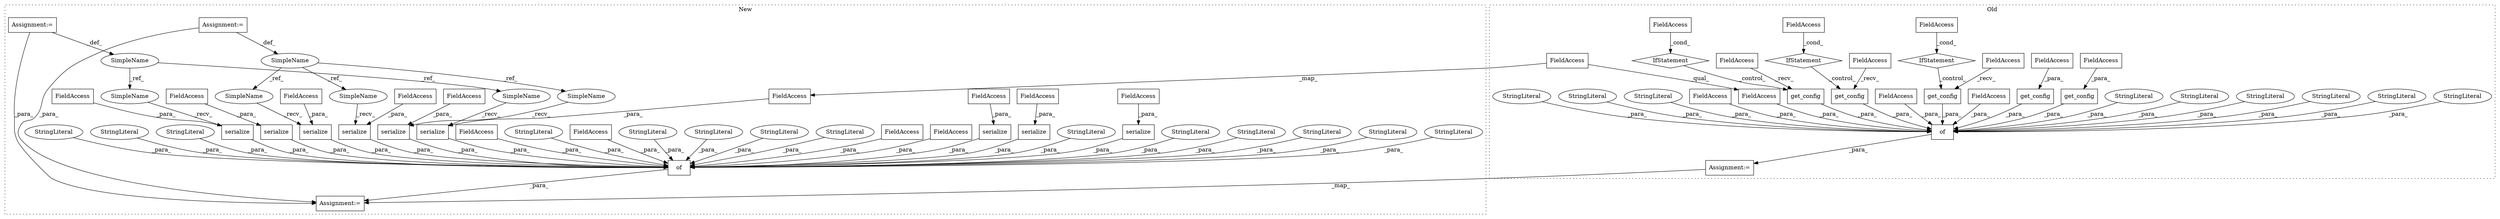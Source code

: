digraph G {
subgraph cluster0 {
1 [label="get_config" a="32" s="30456" l="12" shape="box"];
23 [label="of" a="32" s="30039,30608" l="3,1" shape="box"];
24 [label="FieldAccess" a="22" s="30594" l="14" shape="box"];
27 [label="StringLiteral" a="45" s="30477" l="15" shape="ellipse"];
29 [label="StringLiteral" a="45" s="30555" l="11" shape="ellipse"];
33 [label="StringLiteral" a="45" s="30582" l="11" shape="ellipse"];
34 [label="StringLiteral" a="45" s="30321" l="15" shape="ellipse"];
35 [label="StringLiteral" a="45" s="30233" l="12" shape="ellipse"];
36 [label="StringLiteral" a="45" s="30167" l="18" shape="ellipse"];
38 [label="StringLiteral" a="45" s="30113" l="12" shape="ellipse"];
39 [label="StringLiteral" a="45" s="30042" l="12" shape="ellipse"];
42 [label="StringLiteral" a="45" s="30399" l="15" shape="ellipse"];
46 [label="Assignment:=" a="7" s="30034" l="1" shape="box"];
47 [label="get_config" a="32" s="30199,30231" l="11,1" shape="box"];
49 [label="FieldAccess" a="22" s="30210" l="21" shape="box"];
50 [label="get_config" a="32" s="30091,30111" l="11,1" shape="box"];
53 [label="FieldAccess" a="22" s="30102" l="9" shape="box"];
54 [label="FieldAccess" a="22" s="30055" l="15" shape="box"];
57 [label="FieldAccess" a="22" s="30246" l="24" shape="box"];
58 [label="FieldAccess" a="22" s="30416" l="18" shape="box"];
59 [label="FieldAccess" a="22" s="30437" l="18" shape="box"];
62 [label="FieldAccess" a="22" s="30290" l="30" shape="box"];
64 [label="IfStatement" a="25" s="30434" l="3" shape="diamond"];
66 [label="FieldAccess" a="22" s="30246" l="15" shape="box"];
67 [label="get_config" a="32" s="30378" l="12" shape="box"];
68 [label="FieldAccess" a="22" s="30338" l="18" shape="box"];
69 [label="FieldAccess" a="22" s="30359" l="18" shape="box"];
70 [label="IfStatement" a="25" s="30356" l="3" shape="diamond"];
71 [label="get_config" a="32" s="30534" l="12" shape="box"];
72 [label="FieldAccess" a="22" s="30494" l="18" shape="box"];
73 [label="FieldAccess" a="22" s="30515" l="18" shape="box"];
74 [label="IfStatement" a="25" s="30512" l="3" shape="diamond"];
label = "Old";
style="dotted";
}
subgraph cluster1 {
2 [label="of" a="32" s="32957,33837" l="3,1" shape="box"];
3 [label="StringLiteral" a="45" s="33197" l="23" shape="ellipse"];
4 [label="StringLiteral" a="45" s="33442" l="23" shape="ellipse"];
5 [label="StringLiteral" a="45" s="33378" l="20" shape="ellipse"];
6 [label="StringLiteral" a="45" s="32979" l="12" shape="ellipse"];
7 [label="FieldAccess" a="22" s="33782" l="12" shape="box"];
8 [label="StringLiteral" a="45" s="32960" l="7" shape="ellipse"];
9 [label="serialize" a="32" s="33412,33440" l="10,1" shape="box"];
10 [label="FieldAccess" a="22" s="33422" l="18" shape="box"];
11 [label="serialize" a="32" s="33004,33029" l="10,1" shape="box"];
12 [label="SimpleName" a="42" s="32836" l="12" shape="ellipse"];
13 [label="serialize" a="32" s="33544,33570" l="10,1" shape="box"];
14 [label="FieldAccess" a="22" s="33114" l="13" shape="box"];
15 [label="serialize" a="32" s="33479,33510" l="10,1" shape="box"];
16 [label="FieldAccess" a="22" s="33489" l="21" shape="box"];
17 [label="serialize" a="32" s="33162,33195" l="10,1" shape="box"];
18 [label="FieldAccess" a="22" s="33172" l="23" shape="box"];
19 [label="serialize" a="32" s="33066,33101" l="10,1" shape="box"];
20 [label="SimpleName" a="42" s="32880" l="11" shape="ellipse"];
21 [label="FieldAccess" a="22" s="33076" l="25" shape="box"];
22 [label="FieldAccess" a="22" s="33554" l="16" shape="box"];
25 [label="Assignment:=" a="7" s="32836" l="12" shape="box"];
26 [label="Assignment:=" a="7" s="32880" l="11" shape="box"];
28 [label="StringLiteral" a="45" s="33638" l="22" shape="ellipse"];
30 [label="StringLiteral" a="45" s="33710" l="17" shape="ellipse"];
31 [label="StringLiteral" a="45" s="33572" l="19" shape="ellipse"];
32 [label="StringLiteral" a="45" s="33337" l="18" shape="ellipse"];
37 [label="StringLiteral" a="45" s="33103" l="10" shape="ellipse"];
40 [label="StringLiteral" a="45" s="33512" l="18" shape="ellipse"];
41 [label="StringLiteral" a="45" s="33128" l="20" shape="ellipse"];
43 [label="StringLiteral" a="45" s="33772" l="9" shape="ellipse"];
44 [label="StringLiteral" a="45" s="33031" l="22" shape="ellipse"];
45 [label="Assignment:=" a="7" s="32952" l="1" shape="box"];
48 [label="serialize" a="32" s="33740,33770" l="10,1" shape="box"];
51 [label="FieldAccess" a="22" s="33750" l="20" shape="box"];
52 [label="serialize" a="32" s="33673,33708" l="10,1" shape="box"];
55 [label="FieldAccess" a="22" s="33683" l="25" shape="box"];
56 [label="serialize" a="32" s="33304,33335" l="10,1" shape="box"];
60 [label="FieldAccess" a="22" s="32968" l="10" shape="box"];
61 [label="FieldAccess" a="22" s="33314" l="21" shape="box"];
63 [label="FieldAccess" a="22" s="33356" l="21" shape="box"];
65 [label="FieldAccess" a="22" s="33014" l="15" shape="box"];
75 [label="SimpleName" a="42" s="32992" l="11" shape="ellipse"];
76 [label="SimpleName" a="42" s="33054" l="11" shape="ellipse"];
77 [label="SimpleName" a="42" s="33531" l="12" shape="ellipse"];
78 [label="SimpleName" a="42" s="33466" l="12" shape="ellipse"];
79 [label="SimpleName" a="42" s="33399" l="12" shape="ellipse"];
label = "New";
style="dotted";
}
1 -> 23 [label="_para_"];
2 -> 45 [label="_para_"];
3 -> 2 [label="_para_"];
4 -> 2 [label="_para_"];
5 -> 2 [label="_para_"];
6 -> 2 [label="_para_"];
7 -> 2 [label="_para_"];
8 -> 2 [label="_para_"];
9 -> 2 [label="_para_"];
10 -> 9 [label="_para_"];
11 -> 2 [label="_para_"];
12 -> 79 [label="_ref_"];
12 -> 78 [label="_ref_"];
12 -> 77 [label="_ref_"];
13 -> 2 [label="_para_"];
14 -> 2 [label="_para_"];
15 -> 2 [label="_para_"];
16 -> 15 [label="_para_"];
17 -> 2 [label="_para_"];
18 -> 17 [label="_para_"];
19 -> 2 [label="_para_"];
20 -> 76 [label="_ref_"];
20 -> 75 [label="_ref_"];
21 -> 19 [label="_para_"];
22 -> 13 [label="_para_"];
23 -> 46 [label="_para_"];
24 -> 23 [label="_para_"];
25 -> 12 [label="_def_"];
25 -> 45 [label="_para_"];
26 -> 20 [label="_def_"];
26 -> 45 [label="_para_"];
27 -> 23 [label="_para_"];
28 -> 2 [label="_para_"];
29 -> 23 [label="_para_"];
30 -> 2 [label="_para_"];
31 -> 2 [label="_para_"];
32 -> 2 [label="_para_"];
33 -> 23 [label="_para_"];
34 -> 23 [label="_para_"];
35 -> 23 [label="_para_"];
36 -> 23 [label="_para_"];
37 -> 2 [label="_para_"];
38 -> 23 [label="_para_"];
39 -> 23 [label="_para_"];
40 -> 2 [label="_para_"];
41 -> 2 [label="_para_"];
42 -> 23 [label="_para_"];
43 -> 2 [label="_para_"];
44 -> 2 [label="_para_"];
46 -> 45 [label="_map_"];
47 -> 23 [label="_para_"];
48 -> 2 [label="_para_"];
49 -> 47 [label="_para_"];
50 -> 23 [label="_para_"];
51 -> 48 [label="_para_"];
52 -> 2 [label="_para_"];
53 -> 50 [label="_para_"];
54 -> 23 [label="_para_"];
55 -> 52 [label="_para_"];
56 -> 2 [label="_para_"];
57 -> 23 [label="_para_"];
58 -> 64 [label="_cond_"];
59 -> 1 [label="_recv_"];
60 -> 2 [label="_para_"];
61 -> 56 [label="_para_"];
62 -> 23 [label="_para_"];
63 -> 2 [label="_para_"];
64 -> 1 [label="_control_"];
65 -> 11 [label="_para_"];
66 -> 65 [label="_map_"];
66 -> 57 [label="_qual_"];
67 -> 23 [label="_para_"];
68 -> 70 [label="_cond_"];
69 -> 67 [label="_recv_"];
70 -> 67 [label="_control_"];
71 -> 23 [label="_para_"];
72 -> 74 [label="_cond_"];
73 -> 71 [label="_recv_"];
74 -> 71 [label="_control_"];
75 -> 11 [label="_recv_"];
76 -> 19 [label="_recv_"];
77 -> 13 [label="_recv_"];
78 -> 15 [label="_recv_"];
79 -> 9 [label="_recv_"];
}